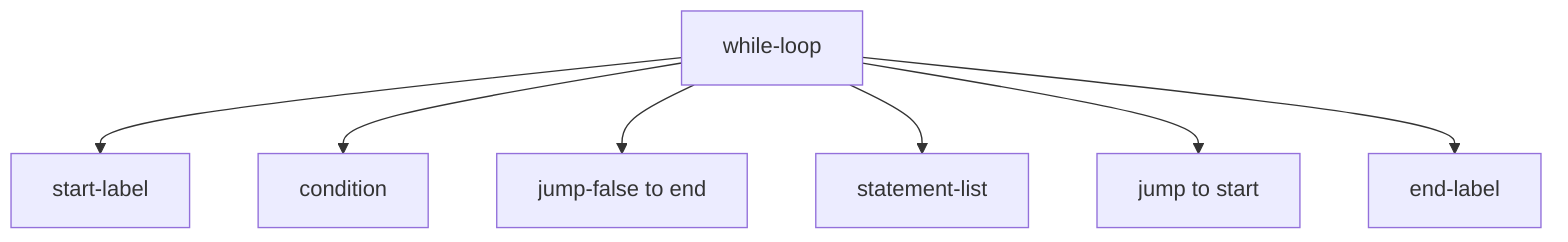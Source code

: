 graph TB
  while-loop --> start-label
  while-loop --> condition
  while-loop --> jf[jump-false to end]
  while-loop --> statement-list
  while-loop --> j[jump to start]
  while-loop --> el[end-label]